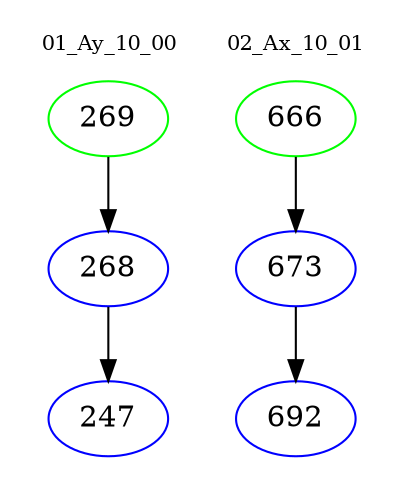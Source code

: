 digraph{
subgraph cluster_0 {
color = white
label = "01_Ay_10_00";
fontsize=10;
T0_269 [label="269", color="green"]
T0_269 -> T0_268 [color="black"]
T0_268 [label="268", color="blue"]
T0_268 -> T0_247 [color="black"]
T0_247 [label="247", color="blue"]
}
subgraph cluster_1 {
color = white
label = "02_Ax_10_01";
fontsize=10;
T1_666 [label="666", color="green"]
T1_666 -> T1_673 [color="black"]
T1_673 [label="673", color="blue"]
T1_673 -> T1_692 [color="black"]
T1_692 [label="692", color="blue"]
}
}
